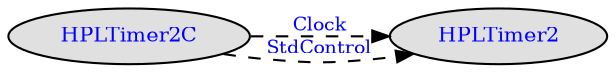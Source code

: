 digraph "HPLTimer2C_if" {
    rankdir=LR;
    ratio=compress;
    margin="0,0";
    ranksep=0.0005; 
    nodesep=0.1; 
    node [shape=ellipse style=filled fillcolor="#e0e0e0"];
    node [fontsize=10 height=.1 width=.1];
    edge [fontsize=9 arrowsize=.8];
    node [fontcolor=blue];
    edge [fontcolor=blue];

    HPLTimer2C [URL="tos.platform.micaz.HPLTimer2C.nc.html"];
    HPLTimer2 [URL="tos.platform.micaz.HPLTimer2.nc.html"];
    HPLTimer2C -> HPLTimer2 [ style=dashed label="Clock" URL="tos.interfaces.Clock.nc.html" ];
    HPLTimer2C [URL="tos.platform.micaz.HPLTimer2C.nc.html"];
    HPLTimer2 [URL="tos.platform.micaz.HPLTimer2.nc.html"];
    HPLTimer2C -> HPLTimer2 [ style=dashed label="StdControl" URL="tos.interfaces.StdControl.nc.html" ];
}
